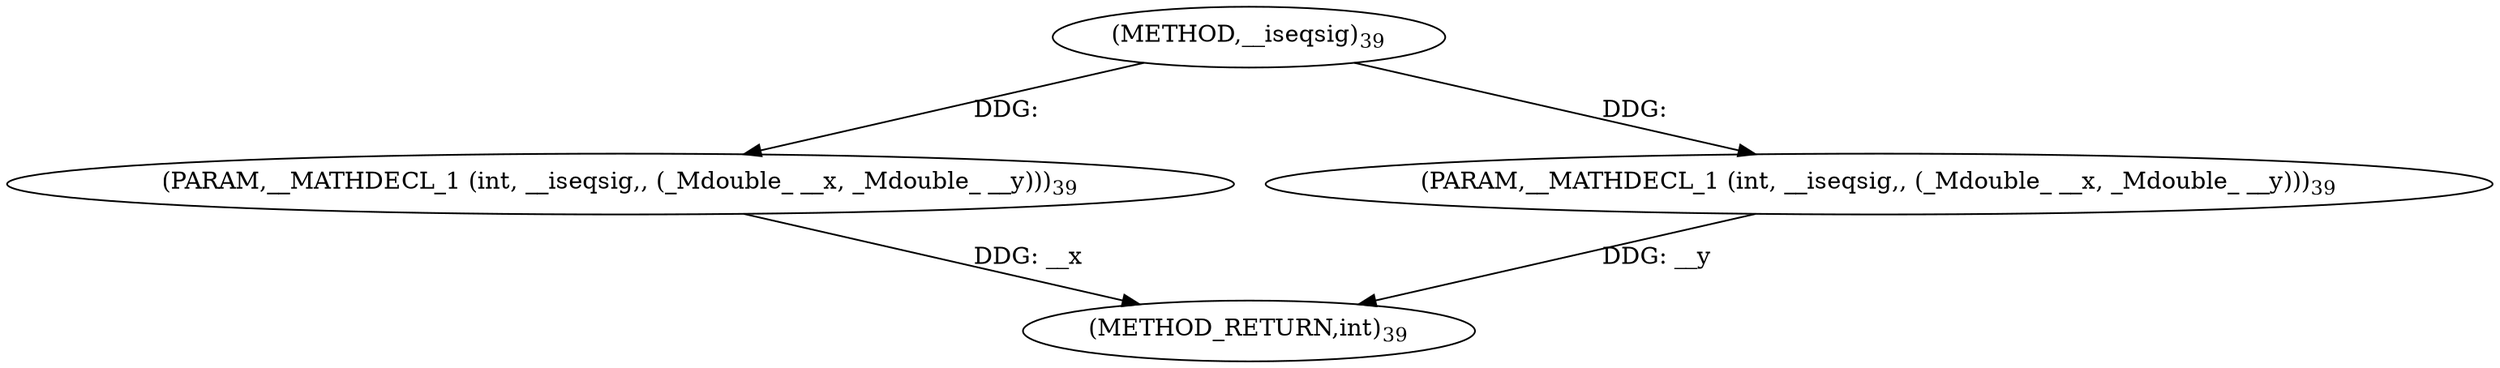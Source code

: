 digraph "__iseqsig" {  
"6233" [label = <(METHOD,__iseqsig)<SUB>39</SUB>> ]
"6236" [label = <(METHOD_RETURN,int)<SUB>39</SUB>> ]
"6234" [label = <(PARAM,__MATHDECL_1 (int, __iseqsig,, (_Mdouble_ __x, _Mdouble_ __y)))<SUB>39</SUB>> ]
"6235" [label = <(PARAM,__MATHDECL_1 (int, __iseqsig,, (_Mdouble_ __x, _Mdouble_ __y)))<SUB>39</SUB>> ]
  "6234" -> "6236"  [ label = "DDG: __x"] 
  "6235" -> "6236"  [ label = "DDG: __y"] 
  "6233" -> "6234"  [ label = "DDG: "] 
  "6233" -> "6235"  [ label = "DDG: "] 
}
